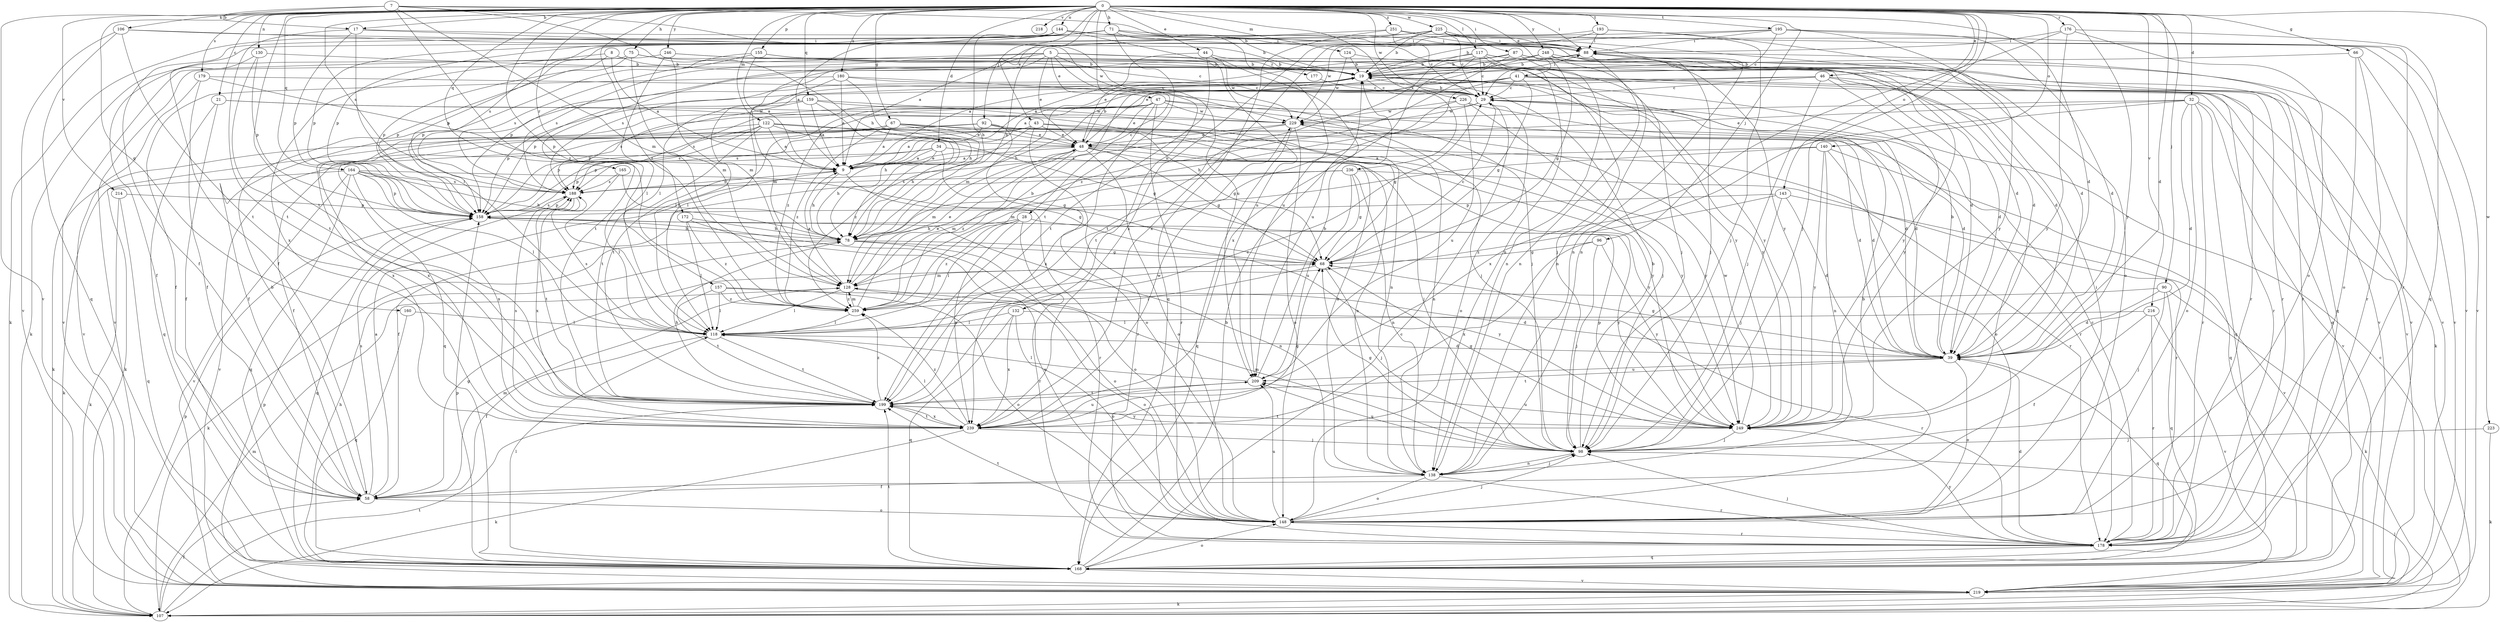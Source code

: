 strict digraph  {
0;
5;
7;
8;
9;
17;
19;
21;
28;
29;
32;
34;
39;
41;
43;
44;
46;
47;
48;
58;
66;
67;
68;
71;
75;
78;
87;
88;
90;
92;
96;
98;
106;
107;
117;
118;
122;
124;
128;
130;
132;
138;
140;
143;
144;
148;
155;
157;
158;
159;
160;
164;
165;
168;
172;
176;
177;
178;
179;
180;
188;
193;
195;
199;
209;
214;
216;
218;
219;
223;
225;
226;
229;
236;
239;
246;
248;
249;
251;
259;
0 -> 17  [label=b];
0 -> 21  [label=c];
0 -> 32  [label=d];
0 -> 34  [label=d];
0 -> 39  [label=d];
0 -> 41  [label=e];
0 -> 43  [label=e];
0 -> 44  [label=e];
0 -> 46  [label=e];
0 -> 66  [label=g];
0 -> 67  [label=g];
0 -> 71  [label=h];
0 -> 75  [label=h];
0 -> 87  [label=i];
0 -> 88  [label=i];
0 -> 90  [label=j];
0 -> 92  [label=j];
0 -> 96  [label=j];
0 -> 98  [label=j];
0 -> 117  [label=l];
0 -> 122  [label=m];
0 -> 124  [label=m];
0 -> 130  [label=n];
0 -> 132  [label=n];
0 -> 140  [label=o];
0 -> 143  [label=o];
0 -> 144  [label=o];
0 -> 155  [label=p];
0 -> 157  [label=p];
0 -> 159  [label=q];
0 -> 160  [label=q];
0 -> 164  [label=q];
0 -> 165  [label=q];
0 -> 172  [label=r];
0 -> 176  [label=r];
0 -> 179  [label=s];
0 -> 180  [label=s];
0 -> 188  [label=s];
0 -> 193  [label=t];
0 -> 195  [label=t];
0 -> 199  [label=t];
0 -> 214  [label=v];
0 -> 216  [label=v];
0 -> 218  [label=v];
0 -> 219  [label=v];
0 -> 223  [label=w];
0 -> 225  [label=w];
0 -> 226  [label=w];
0 -> 236  [label=x];
0 -> 246  [label=y];
0 -> 248  [label=y];
0 -> 249  [label=y];
0 -> 251  [label=z];
0 -> 259  [label=z];
5 -> 28  [label=c];
5 -> 29  [label=c];
5 -> 47  [label=e];
5 -> 48  [label=e];
5 -> 118  [label=l];
5 -> 177  [label=r];
5 -> 178  [label=r];
5 -> 188  [label=s];
5 -> 199  [label=t];
5 -> 219  [label=v];
7 -> 17  [label=b];
7 -> 19  [label=b];
7 -> 39  [label=d];
7 -> 78  [label=h];
7 -> 106  [label=k];
7 -> 128  [label=m];
7 -> 209  [label=u];
7 -> 259  [label=z];
8 -> 9  [label=a];
8 -> 19  [label=b];
8 -> 158  [label=p];
8 -> 239  [label=x];
9 -> 48  [label=e];
9 -> 78  [label=h];
9 -> 178  [label=r];
9 -> 188  [label=s];
17 -> 88  [label=i];
17 -> 118  [label=l];
17 -> 158  [label=p];
17 -> 199  [label=t];
17 -> 229  [label=w];
19 -> 29  [label=c];
19 -> 88  [label=i];
19 -> 118  [label=l];
19 -> 128  [label=m];
19 -> 249  [label=y];
21 -> 58  [label=f];
21 -> 68  [label=g];
21 -> 168  [label=q];
21 -> 229  [label=w];
28 -> 78  [label=h];
28 -> 118  [label=l];
28 -> 178  [label=r];
28 -> 239  [label=x];
28 -> 249  [label=y];
28 -> 259  [label=z];
29 -> 19  [label=b];
29 -> 39  [label=d];
29 -> 148  [label=o];
29 -> 188  [label=s];
29 -> 229  [label=w];
32 -> 39  [label=d];
32 -> 48  [label=e];
32 -> 148  [label=o];
32 -> 168  [label=q];
32 -> 178  [label=r];
32 -> 219  [label=v];
32 -> 229  [label=w];
32 -> 239  [label=x];
34 -> 9  [label=a];
34 -> 68  [label=g];
34 -> 78  [label=h];
34 -> 98  [label=j];
34 -> 158  [label=p];
34 -> 219  [label=v];
39 -> 19  [label=b];
39 -> 68  [label=g];
39 -> 148  [label=o];
39 -> 168  [label=q];
39 -> 199  [label=t];
39 -> 209  [label=u];
41 -> 9  [label=a];
41 -> 29  [label=c];
41 -> 68  [label=g];
41 -> 107  [label=k];
41 -> 158  [label=p];
41 -> 168  [label=q];
41 -> 199  [label=t];
41 -> 219  [label=v];
43 -> 39  [label=d];
43 -> 48  [label=e];
43 -> 68  [label=g];
43 -> 158  [label=p];
43 -> 178  [label=r];
43 -> 188  [label=s];
43 -> 259  [label=z];
44 -> 19  [label=b];
44 -> 48  [label=e];
44 -> 199  [label=t];
44 -> 209  [label=u];
44 -> 229  [label=w];
46 -> 29  [label=c];
46 -> 39  [label=d];
46 -> 78  [label=h];
46 -> 98  [label=j];
46 -> 118  [label=l];
46 -> 178  [label=r];
46 -> 249  [label=y];
47 -> 39  [label=d];
47 -> 48  [label=e];
47 -> 58  [label=f];
47 -> 98  [label=j];
47 -> 158  [label=p];
47 -> 178  [label=r];
47 -> 199  [label=t];
47 -> 229  [label=w];
47 -> 239  [label=x];
47 -> 259  [label=z];
48 -> 9  [label=a];
48 -> 19  [label=b];
48 -> 68  [label=g];
48 -> 128  [label=m];
48 -> 138  [label=n];
48 -> 148  [label=o];
48 -> 178  [label=r];
48 -> 249  [label=y];
48 -> 259  [label=z];
58 -> 9  [label=a];
58 -> 19  [label=b];
58 -> 68  [label=g];
58 -> 128  [label=m];
58 -> 148  [label=o];
58 -> 188  [label=s];
66 -> 19  [label=b];
66 -> 148  [label=o];
66 -> 178  [label=r];
66 -> 219  [label=v];
67 -> 9  [label=a];
67 -> 48  [label=e];
67 -> 78  [label=h];
67 -> 107  [label=k];
67 -> 138  [label=n];
67 -> 239  [label=x];
67 -> 249  [label=y];
67 -> 259  [label=z];
68 -> 29  [label=c];
68 -> 98  [label=j];
68 -> 118  [label=l];
68 -> 128  [label=m];
71 -> 58  [label=f];
71 -> 88  [label=i];
71 -> 138  [label=n];
71 -> 158  [label=p];
71 -> 188  [label=s];
71 -> 199  [label=t];
71 -> 209  [label=u];
71 -> 249  [label=y];
75 -> 19  [label=b];
75 -> 107  [label=k];
75 -> 128  [label=m];
75 -> 158  [label=p];
75 -> 249  [label=y];
78 -> 68  [label=g];
78 -> 107  [label=k];
78 -> 148  [label=o];
78 -> 249  [label=y];
87 -> 19  [label=b];
87 -> 138  [label=n];
87 -> 158  [label=p];
87 -> 178  [label=r];
87 -> 219  [label=v];
87 -> 259  [label=z];
88 -> 19  [label=b];
88 -> 98  [label=j];
88 -> 138  [label=n];
88 -> 188  [label=s];
88 -> 219  [label=v];
88 -> 249  [label=y];
90 -> 39  [label=d];
90 -> 98  [label=j];
90 -> 107  [label=k];
90 -> 168  [label=q];
90 -> 259  [label=z];
92 -> 9  [label=a];
92 -> 48  [label=e];
92 -> 58  [label=f];
92 -> 107  [label=k];
92 -> 148  [label=o];
92 -> 168  [label=q];
92 -> 178  [label=r];
92 -> 249  [label=y];
96 -> 68  [label=g];
96 -> 98  [label=j];
96 -> 239  [label=x];
96 -> 249  [label=y];
98 -> 19  [label=b];
98 -> 68  [label=g];
98 -> 128  [label=m];
98 -> 138  [label=n];
98 -> 209  [label=u];
106 -> 19  [label=b];
106 -> 88  [label=i];
106 -> 168  [label=q];
106 -> 199  [label=t];
106 -> 219  [label=v];
107 -> 29  [label=c];
107 -> 58  [label=f];
107 -> 98  [label=j];
107 -> 128  [label=m];
107 -> 158  [label=p];
107 -> 199  [label=t];
117 -> 9  [label=a];
117 -> 19  [label=b];
117 -> 29  [label=c];
117 -> 39  [label=d];
117 -> 98  [label=j];
117 -> 178  [label=r];
117 -> 199  [label=t];
117 -> 219  [label=v];
117 -> 239  [label=x];
118 -> 39  [label=d];
118 -> 58  [label=f];
118 -> 188  [label=s];
118 -> 199  [label=t];
122 -> 9  [label=a];
122 -> 39  [label=d];
122 -> 48  [label=e];
122 -> 68  [label=g];
122 -> 158  [label=p];
122 -> 188  [label=s];
122 -> 199  [label=t];
122 -> 239  [label=x];
122 -> 249  [label=y];
124 -> 19  [label=b];
124 -> 39  [label=d];
124 -> 229  [label=w];
128 -> 9  [label=a];
128 -> 48  [label=e];
128 -> 118  [label=l];
128 -> 148  [label=o];
128 -> 259  [label=z];
130 -> 19  [label=b];
130 -> 58  [label=f];
130 -> 158  [label=p];
130 -> 199  [label=t];
132 -> 118  [label=l];
132 -> 148  [label=o];
132 -> 168  [label=q];
132 -> 178  [label=r];
132 -> 239  [label=x];
138 -> 58  [label=f];
138 -> 98  [label=j];
138 -> 148  [label=o];
138 -> 178  [label=r];
140 -> 9  [label=a];
140 -> 128  [label=m];
140 -> 138  [label=n];
140 -> 148  [label=o];
140 -> 168  [label=q];
140 -> 249  [label=y];
143 -> 39  [label=d];
143 -> 98  [label=j];
143 -> 158  [label=p];
143 -> 219  [label=v];
143 -> 259  [label=z];
144 -> 9  [label=a];
144 -> 39  [label=d];
144 -> 78  [label=h];
144 -> 88  [label=i];
144 -> 107  [label=k];
144 -> 158  [label=p];
144 -> 209  [label=u];
148 -> 19  [label=b];
148 -> 88  [label=i];
148 -> 98  [label=j];
148 -> 178  [label=r];
148 -> 199  [label=t];
148 -> 209  [label=u];
155 -> 9  [label=a];
155 -> 19  [label=b];
155 -> 158  [label=p];
155 -> 188  [label=s];
155 -> 249  [label=y];
157 -> 39  [label=d];
157 -> 118  [label=l];
157 -> 148  [label=o];
157 -> 199  [label=t];
157 -> 259  [label=z];
158 -> 78  [label=h];
158 -> 138  [label=n];
158 -> 148  [label=o];
158 -> 168  [label=q];
158 -> 188  [label=s];
159 -> 9  [label=a];
159 -> 78  [label=h];
159 -> 138  [label=n];
159 -> 158  [label=p];
159 -> 188  [label=s];
159 -> 229  [label=w];
160 -> 118  [label=l];
160 -> 168  [label=q];
164 -> 68  [label=g];
164 -> 78  [label=h];
164 -> 107  [label=k];
164 -> 118  [label=l];
164 -> 158  [label=p];
164 -> 168  [label=q];
164 -> 188  [label=s];
164 -> 219  [label=v];
164 -> 239  [label=x];
165 -> 78  [label=h];
165 -> 118  [label=l];
165 -> 188  [label=s];
168 -> 19  [label=b];
168 -> 29  [label=c];
168 -> 78  [label=h];
168 -> 118  [label=l];
168 -> 148  [label=o];
168 -> 158  [label=p];
168 -> 199  [label=t];
168 -> 219  [label=v];
172 -> 78  [label=h];
172 -> 118  [label=l];
172 -> 148  [label=o];
172 -> 259  [label=z];
176 -> 88  [label=i];
176 -> 138  [label=n];
176 -> 148  [label=o];
176 -> 168  [label=q];
176 -> 249  [label=y];
177 -> 29  [label=c];
178 -> 29  [label=c];
178 -> 39  [label=d];
178 -> 98  [label=j];
178 -> 168  [label=q];
178 -> 249  [label=y];
179 -> 9  [label=a];
179 -> 29  [label=c];
179 -> 58  [label=f];
179 -> 219  [label=v];
180 -> 9  [label=a];
180 -> 29  [label=c];
180 -> 58  [label=f];
180 -> 78  [label=h];
180 -> 98  [label=j];
180 -> 128  [label=m];
188 -> 158  [label=p];
188 -> 199  [label=t];
188 -> 239  [label=x];
193 -> 19  [label=b];
193 -> 88  [label=i];
193 -> 98  [label=j];
193 -> 148  [label=o];
193 -> 239  [label=x];
195 -> 29  [label=c];
195 -> 39  [label=d];
195 -> 58  [label=f];
195 -> 88  [label=i];
195 -> 178  [label=r];
195 -> 229  [label=w];
195 -> 249  [label=y];
199 -> 29  [label=c];
199 -> 78  [label=h];
199 -> 239  [label=x];
199 -> 249  [label=y];
199 -> 259  [label=z];
209 -> 19  [label=b];
209 -> 118  [label=l];
209 -> 199  [label=t];
214 -> 107  [label=k];
214 -> 158  [label=p];
214 -> 168  [label=q];
216 -> 58  [label=f];
216 -> 118  [label=l];
216 -> 178  [label=r];
216 -> 219  [label=v];
219 -> 107  [label=k];
219 -> 158  [label=p];
223 -> 98  [label=j];
223 -> 107  [label=k];
225 -> 19  [label=b];
225 -> 29  [label=c];
225 -> 39  [label=d];
225 -> 78  [label=h];
225 -> 88  [label=i];
225 -> 138  [label=n];
225 -> 158  [label=p];
225 -> 219  [label=v];
225 -> 239  [label=x];
226 -> 39  [label=d];
226 -> 78  [label=h];
226 -> 98  [label=j];
226 -> 209  [label=u];
226 -> 229  [label=w];
229 -> 48  [label=e];
229 -> 138  [label=n];
229 -> 148  [label=o];
229 -> 168  [label=q];
229 -> 188  [label=s];
236 -> 58  [label=f];
236 -> 68  [label=g];
236 -> 128  [label=m];
236 -> 138  [label=n];
236 -> 178  [label=r];
236 -> 188  [label=s];
236 -> 209  [label=u];
239 -> 68  [label=g];
239 -> 98  [label=j];
239 -> 107  [label=k];
239 -> 118  [label=l];
239 -> 188  [label=s];
239 -> 199  [label=t];
239 -> 209  [label=u];
239 -> 229  [label=w];
239 -> 259  [label=z];
246 -> 19  [label=b];
246 -> 98  [label=j];
246 -> 118  [label=l];
246 -> 128  [label=m];
246 -> 219  [label=v];
248 -> 9  [label=a];
248 -> 19  [label=b];
248 -> 39  [label=d];
248 -> 48  [label=e];
248 -> 68  [label=g];
248 -> 138  [label=n];
248 -> 168  [label=q];
249 -> 68  [label=g];
249 -> 98  [label=j];
249 -> 158  [label=p];
249 -> 199  [label=t];
249 -> 209  [label=u];
249 -> 229  [label=w];
251 -> 9  [label=a];
251 -> 29  [label=c];
251 -> 88  [label=i];
251 -> 168  [label=q];
251 -> 219  [label=v];
259 -> 19  [label=b];
259 -> 48  [label=e];
259 -> 118  [label=l];
259 -> 128  [label=m];
}
